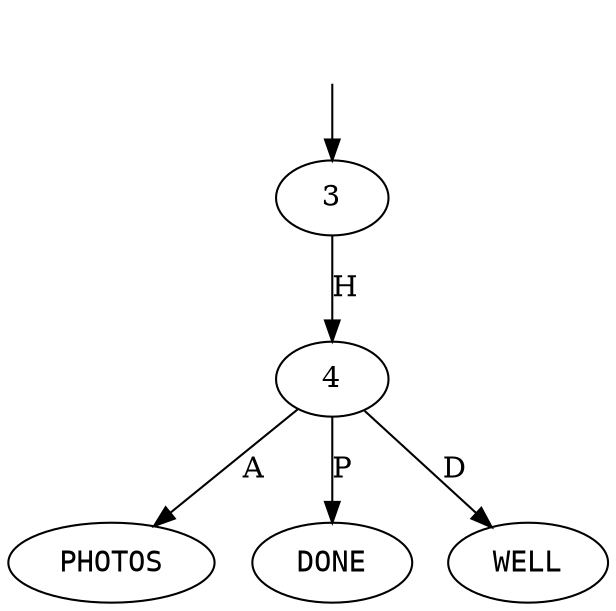 digraph "201156-0001" {
  top [ style=invis ];
  top -> 3;
  0 [ shape=oval, label=<<table align="center" border="0" cellspacing="0"><tr><td colspan="2"><font face="Courier">PHOTOS</font></td></tr></table>> ];
  1 [ shape=oval, label=<<table align="center" border="0" cellspacing="0"><tr><td colspan="2"><font face="Courier">DONE</font></td></tr></table>> ];
  2 [ shape=oval, label=<<table align="center" border="0" cellspacing="0"><tr><td colspan="2"><font face="Courier">WELL</font></td></tr></table>> ];
  3 -> 4 [ label="H" ];
  4 -> 1 [ label="P" ];
  4 -> 0 [ label="A" ];
  4 -> 2 [ label="D" ];
}

